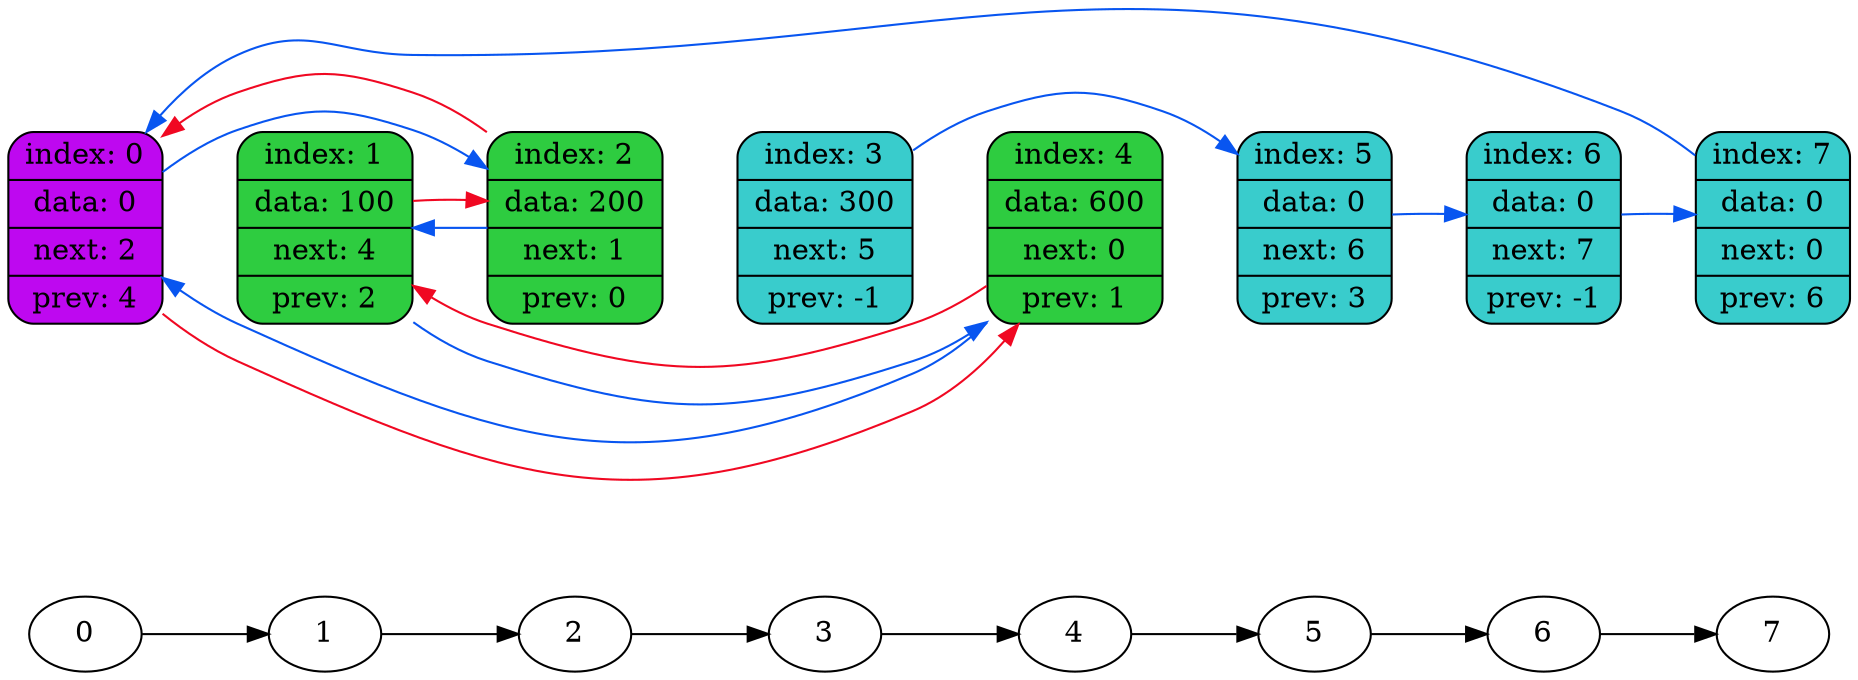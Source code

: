 digraph
{
    rankdir=LR

    "0" -> "1" -> "2" -> "3" -> "4" -> "5" -> "6" -> "7";

    node3[shape=record,style="rounded,filled",fillcolor="#39CCCC",label="index: 3 | data: 300 | next: 5 | prev: -1"];
    node5[shape=record,style="rounded,filled",fillcolor="#39CCCC",label="index: 5 | data: 0 | next: 6 | prev: 3"];
    node6[shape=record,style="rounded,filled",fillcolor="#39CCCC",label="index: 6 | data: 0 | next: 7 | prev: -1"];
    node7[shape=record,style="rounded,filled",fillcolor="#39CCCC",label="index: 7 | data: 0 | next: 0 | prev: 6"];
    node0[shape=record,style="rounded,filled",fillcolor="#BE08F0",label="index: 0 | data: 0 | next: 2 | prev: 4"];
    node2[shape=record,style="rounded,filled",fillcolor="#2ECC40",label="index: 2 | data: 200 | next: 1 | prev: 0"];
    node1[shape=record,style="rounded,filled",fillcolor="#2ECC40",label="index: 1 | data: 100 | next: 4 | prev: 2"];
    node4[shape=record,style="rounded,filled",fillcolor="#2ECC40",label="index: 4 | data: 600 | next: 0 | prev: 1"];

    node0 -> node1[color="none",penwidth=100000000]
    {rank = same; "0"; node0}
    node1 -> node2[color="none",penwidth=100000000]
    {rank = same; "1"; node1}
    node2 -> node3[color="none",penwidth=100000000]
    {rank = same; "2"; node2}
    node3 -> node4[color="none",penwidth=100000000]
    {rank = same; "3"; node3}
    node4 -> node5[color="none",penwidth=100000000]
    {rank = same; "4"; node4}
    node5 -> node6[color="none",penwidth=100000000]
    {rank = same; "5"; node5}
    node6 -> node7[color="none",penwidth=100000000]
    {rank = same; "6"; node6}
    {rank = same; "7"; node7}

    node0 -> node2[color="#0855F0",constraint=false]
    node2 -> node0[color="#F00822",constraint=false]
    node2 -> node1[color="#0855F0",constraint=false]
    node1 -> node2[color="#F00822",constraint=false]
    node1 -> node4[color="#0855F0",constraint=false]
    node4 -> node1[color="#F00822",constraint=false]
    node4 -> node0[color="#0855F0",constraint=false]

    node0 -> node4[color="#F00822",constraint=false]
    node3 -> node5[color="#0855F0",constraint=false]
    node5 -> node6[color="#0855F0",constraint=false]
    node6 -> node7[color="#0855F0",constraint=false]
    node7 -> node0[color="#0855F0",constraint=false]
}